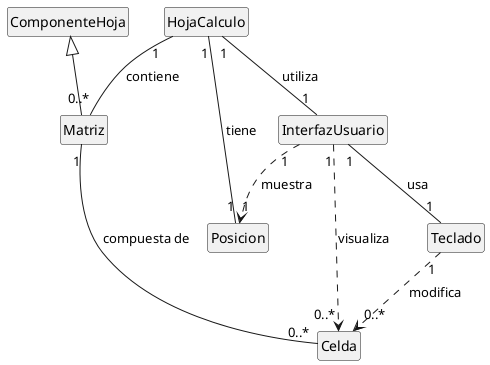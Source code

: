 @startuml

hide circle
hide empty members

class ComponenteHoja{}
class Matriz{}
class Celda{}
class Posicion{}
class InterfazUsuario{}
class Teclado{}
class HojaCalculo{}

ComponenteHoja <|-- Matriz
HojaCalculo "1" -- "0..*" Matriz : contiene
HojaCalculo "1" -- "1" Posicion : tiene
HojaCalculo "1" -- "1" InterfazUsuario : utiliza
Matriz "1" -- "0..*" Celda : compuesta de
InterfazUsuario "1" -- "1" Teclado : usa
InterfazUsuario "1" ..> "0..*" Celda : visualiza
InterfazUsuario "1" ..> "1" Posicion : muestra
Teclado "1" ..> "0..*" Celda : modifica

@enduml
